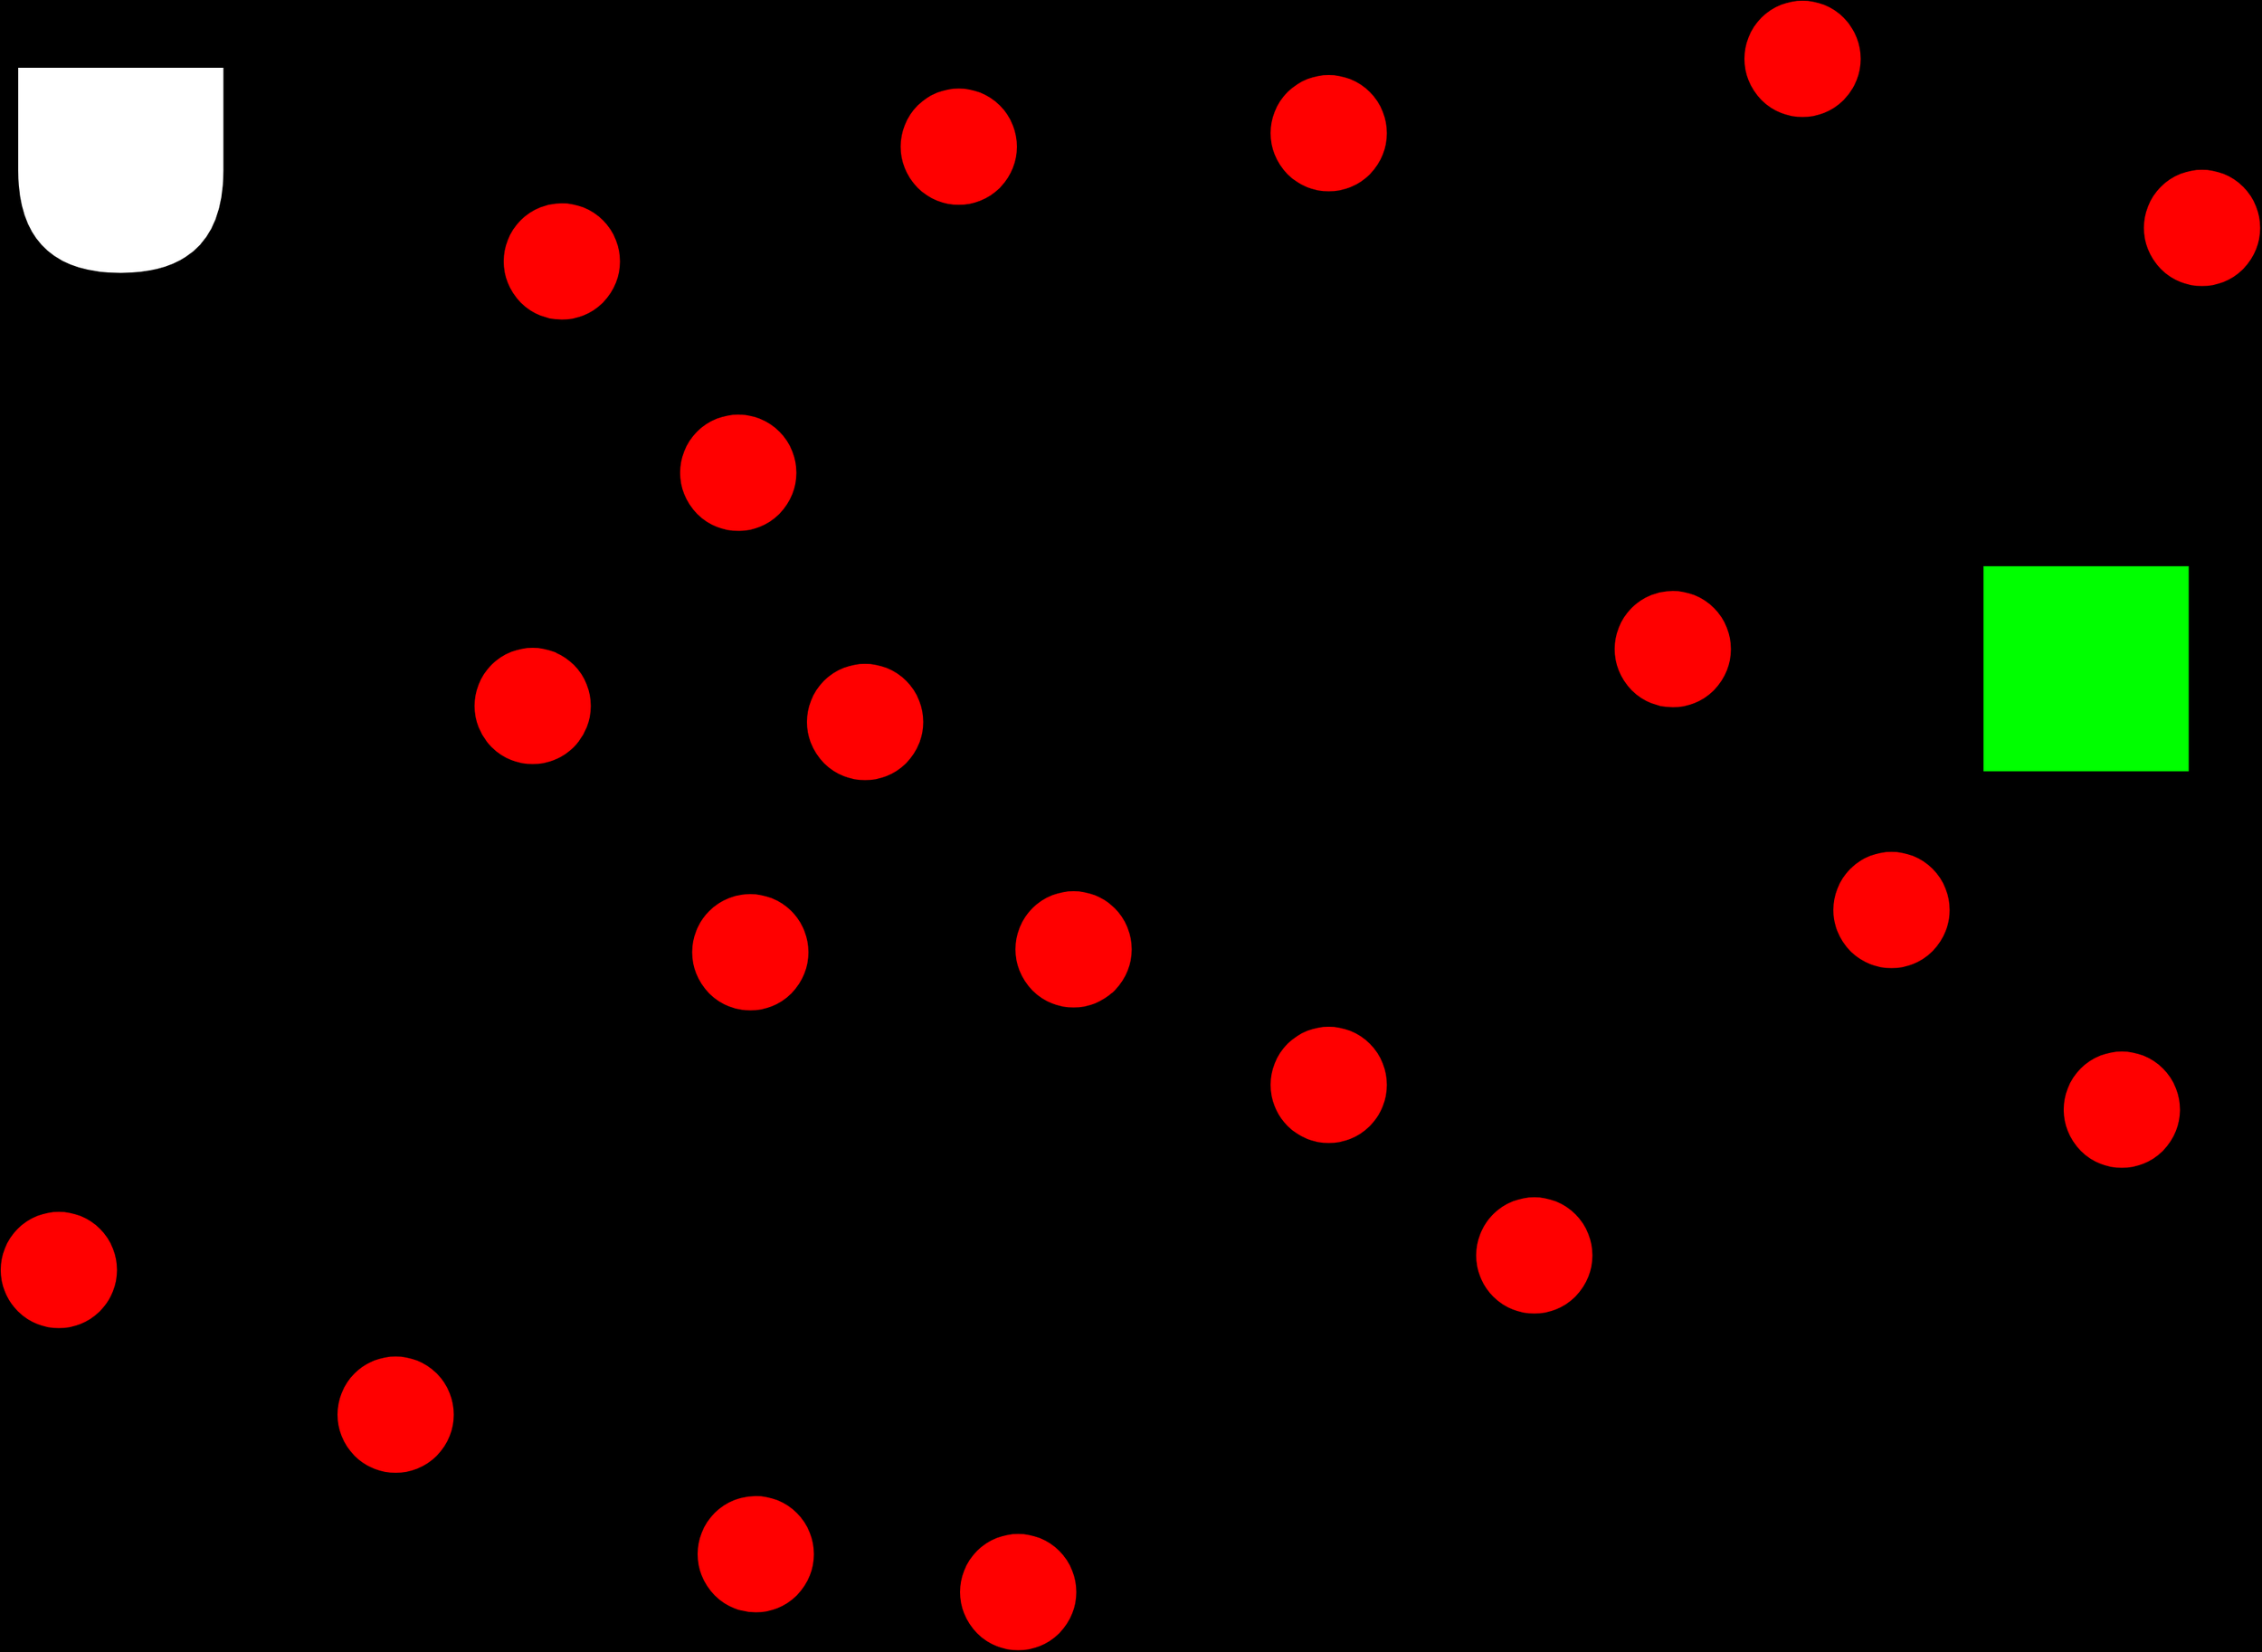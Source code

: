 <mxfile version="24.8.4">
  <diagram name="Page-1" id="-5a_yTGB8BfFHetPTBox">
    <mxGraphModel dx="2960" dy="1684" grid="0" gridSize="10" guides="1" tooltips="1" connect="1" arrows="1" fold="1" page="1" pageScale="1" pageWidth="1654" pageHeight="1169" background="#000000" math="0" shadow="0">
      <root>
        <mxCell id="0" />
        <mxCell id="1" parent="0" />
        <mxCell id="wZONlhchvYYe9J__WkY0-4" value="" style="shape=delay;whiteSpace=wrap;html=1;rotation=90;" vertex="1" parent="1">
          <mxGeometry x="95" y="63" width="141.732" height="141.732" as="geometry" />
        </mxCell>
        <mxCell id="wZONlhchvYYe9J__WkY0-5" value="" style="ellipse;whiteSpace=wrap;html=1;aspect=fixed;strokeColor=#FF0000;fillColor=#FF0000;" vertex="1" parent="1">
          <mxGeometry x="429" y="157" width="78.74" height="78.76" as="geometry" />
        </mxCell>
        <mxCell id="wZONlhchvYYe9J__WkY0-6" value="" style="ellipse;whiteSpace=wrap;html=1;aspect=fixed;strokeColor=#FF0000;fillColor=#FF0000;" vertex="1" parent="1">
          <mxGeometry x="550" y="302" width="78.74" height="78.76" as="geometry" />
        </mxCell>
        <mxCell id="wZONlhchvYYe9J__WkY0-7" value="" style="ellipse;whiteSpace=wrap;html=1;aspect=fixed;strokeColor=#FF0000;fillColor=#FF0000;" vertex="1" parent="1">
          <mxGeometry x="409" y="462" width="78.74" height="78.76" as="geometry" />
        </mxCell>
        <mxCell id="wZONlhchvYYe9J__WkY0-8" value="" style="ellipse;whiteSpace=wrap;html=1;aspect=fixed;strokeColor=#FF0000;fillColor=#FF0000;" vertex="1" parent="1">
          <mxGeometry x="637" y="473" width="78.74" height="78.76" as="geometry" />
        </mxCell>
        <mxCell id="wZONlhchvYYe9J__WkY0-9" value="" style="ellipse;whiteSpace=wrap;html=1;aspect=fixed;strokeColor=#FF0000;fillColor=#FF0000;" vertex="1" parent="1">
          <mxGeometry x="558.26" y="631" width="78.74" height="78.76" as="geometry" />
        </mxCell>
        <mxCell id="wZONlhchvYYe9J__WkY0-10" value="" style="ellipse;whiteSpace=wrap;html=1;aspect=fixed;strokeColor=#FF0000;fillColor=#FF0000;" vertex="1" parent="1">
          <mxGeometry x="780" y="629" width="78.74" height="78.76" as="geometry" />
        </mxCell>
        <mxCell id="wZONlhchvYYe9J__WkY0-11" value="" style="ellipse;whiteSpace=wrap;html=1;aspect=fixed;strokeColor=#FF0000;fillColor=#FF0000;" vertex="1" parent="1">
          <mxGeometry x="955" y="722" width="78.74" height="78.76" as="geometry" />
        </mxCell>
        <mxCell id="wZONlhchvYYe9J__WkY0-12" value="" style="ellipse;whiteSpace=wrap;html=1;aspect=fixed;strokeColor=#FF0000;fillColor=#FF0000;" vertex="1" parent="1">
          <mxGeometry x="1096" y="839" width="78.74" height="78.76" as="geometry" />
        </mxCell>
        <mxCell id="wZONlhchvYYe9J__WkY0-13" value="" style="ellipse;whiteSpace=wrap;html=1;aspect=fixed;strokeColor=#FF0000;fillColor=#FF0000;" vertex="1" parent="1">
          <mxGeometry x="562" y="1044" width="78.74" height="78.76" as="geometry" />
        </mxCell>
        <mxCell id="wZONlhchvYYe9J__WkY0-14" value="" style="ellipse;whiteSpace=wrap;html=1;aspect=fixed;strokeColor=#FF0000;fillColor=#FF0000;" vertex="1" parent="1">
          <mxGeometry x="742" y="1070" width="78.74" height="78.76" as="geometry" />
        </mxCell>
        <mxCell id="wZONlhchvYYe9J__WkY0-15" value="" style="ellipse;whiteSpace=wrap;html=1;aspect=fixed;strokeColor=#FF0000;fillColor=#FF0000;" vertex="1" parent="1">
          <mxGeometry x="84" y="849" width="78.74" height="78.76" as="geometry" />
        </mxCell>
        <mxCell id="wZONlhchvYYe9J__WkY0-16" value="" style="ellipse;whiteSpace=wrap;html=1;aspect=fixed;strokeColor=#FF0000;fillColor=#FF0000;" vertex="1" parent="1">
          <mxGeometry x="315" y="948.24" width="78.74" height="78.76" as="geometry" />
        </mxCell>
        <mxCell id="wZONlhchvYYe9J__WkY0-17" value="" style="ellipse;whiteSpace=wrap;html=1;aspect=fixed;strokeColor=#FF0000;fillColor=#FF0000;" vertex="1" parent="1">
          <mxGeometry x="1499" y="739" width="78.74" height="78.76" as="geometry" />
        </mxCell>
        <mxCell id="wZONlhchvYYe9J__WkY0-18" value="" style="ellipse;whiteSpace=wrap;html=1;aspect=fixed;strokeColor=#FF0000;fillColor=#FF0000;" vertex="1" parent="1">
          <mxGeometry x="1341" y="602" width="78.74" height="78.76" as="geometry" />
        </mxCell>
        <mxCell id="wZONlhchvYYe9J__WkY0-19" value="" style="ellipse;whiteSpace=wrap;html=1;aspect=fixed;strokeColor=#FF0000;fillColor=#FF0000;" vertex="1" parent="1">
          <mxGeometry x="1191" y="423" width="78.74" height="78.76" as="geometry" />
        </mxCell>
        <mxCell id="wZONlhchvYYe9J__WkY0-20" value="" style="ellipse;whiteSpace=wrap;html=1;aspect=fixed;strokeColor=#FF0000;fillColor=#FF0000;" vertex="1" parent="1">
          <mxGeometry x="701.26" y="78.24" width="78.74" height="78.76" as="geometry" />
        </mxCell>
        <mxCell id="wZONlhchvYYe9J__WkY0-21" value="" style="ellipse;whiteSpace=wrap;html=1;aspect=fixed;strokeColor=#FF0000;fillColor=#FF0000;" vertex="1" parent="1">
          <mxGeometry x="955" y="69.0" width="78.74" height="78.76" as="geometry" />
        </mxCell>
        <mxCell id="wZONlhchvYYe9J__WkY0-22" value="" style="rounded=0;whiteSpace=wrap;html=1;fillColor=#00FF00;" vertex="1" parent="1">
          <mxGeometry x="1443" y="405" width="141.732" height="141.732" as="geometry" />
        </mxCell>
        <mxCell id="wZONlhchvYYe9J__WkY0-23" value="" style="ellipse;whiteSpace=wrap;html=1;aspect=fixed;strokeColor=#FF0000;fillColor=#FF0000;" vertex="1" parent="1">
          <mxGeometry x="1280" y="18.0" width="78.74" height="78.76" as="geometry" />
        </mxCell>
        <mxCell id="wZONlhchvYYe9J__WkY0-24" value="" style="ellipse;whiteSpace=wrap;html=1;aspect=fixed;strokeColor=#FF0000;fillColor=#FF0000;" vertex="1" parent="1">
          <mxGeometry x="1554" y="134" width="78.74" height="78.76" as="geometry" />
        </mxCell>
      </root>
    </mxGraphModel>
  </diagram>
</mxfile>
